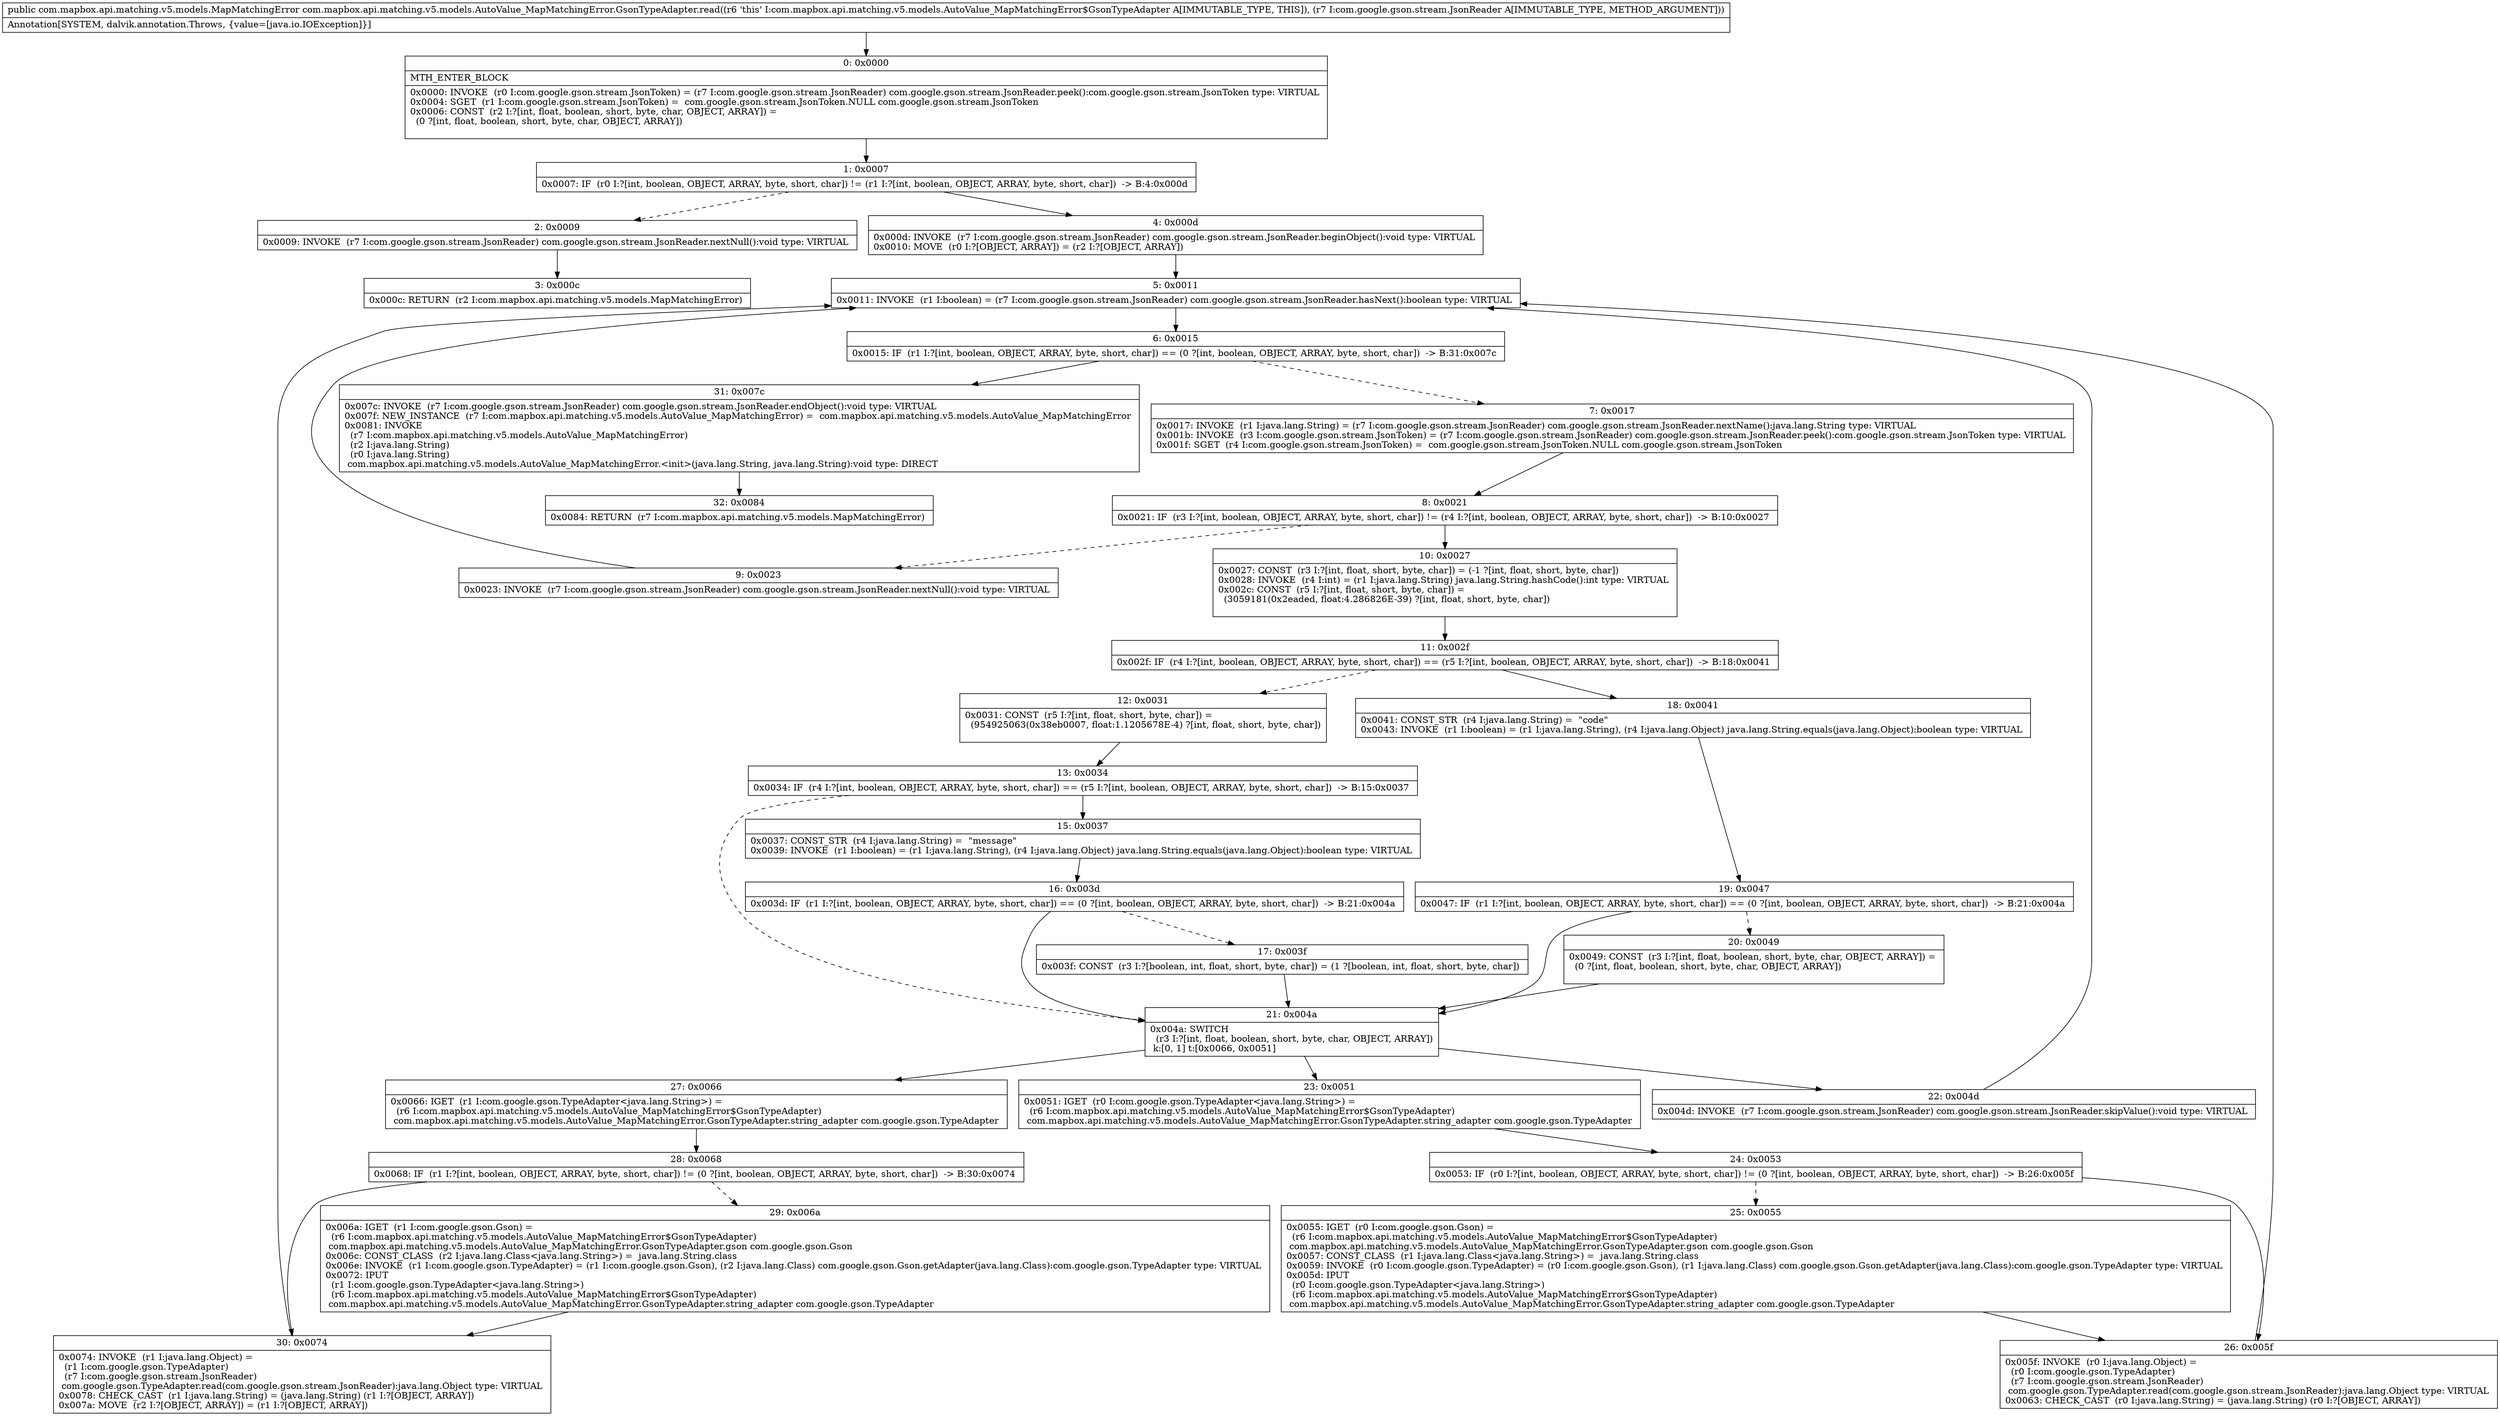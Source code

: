 digraph "CFG forcom.mapbox.api.matching.v5.models.AutoValue_MapMatchingError.GsonTypeAdapter.read(Lcom\/google\/gson\/stream\/JsonReader;)Lcom\/mapbox\/api\/matching\/v5\/models\/MapMatchingError;" {
Node_0 [shape=record,label="{0\:\ 0x0000|MTH_ENTER_BLOCK\l|0x0000: INVOKE  (r0 I:com.google.gson.stream.JsonToken) = (r7 I:com.google.gson.stream.JsonReader) com.google.gson.stream.JsonReader.peek():com.google.gson.stream.JsonToken type: VIRTUAL \l0x0004: SGET  (r1 I:com.google.gson.stream.JsonToken) =  com.google.gson.stream.JsonToken.NULL com.google.gson.stream.JsonToken \l0x0006: CONST  (r2 I:?[int, float, boolean, short, byte, char, OBJECT, ARRAY]) = \l  (0 ?[int, float, boolean, short, byte, char, OBJECT, ARRAY])\l \l}"];
Node_1 [shape=record,label="{1\:\ 0x0007|0x0007: IF  (r0 I:?[int, boolean, OBJECT, ARRAY, byte, short, char]) != (r1 I:?[int, boolean, OBJECT, ARRAY, byte, short, char])  \-\> B:4:0x000d \l}"];
Node_2 [shape=record,label="{2\:\ 0x0009|0x0009: INVOKE  (r7 I:com.google.gson.stream.JsonReader) com.google.gson.stream.JsonReader.nextNull():void type: VIRTUAL \l}"];
Node_3 [shape=record,label="{3\:\ 0x000c|0x000c: RETURN  (r2 I:com.mapbox.api.matching.v5.models.MapMatchingError) \l}"];
Node_4 [shape=record,label="{4\:\ 0x000d|0x000d: INVOKE  (r7 I:com.google.gson.stream.JsonReader) com.google.gson.stream.JsonReader.beginObject():void type: VIRTUAL \l0x0010: MOVE  (r0 I:?[OBJECT, ARRAY]) = (r2 I:?[OBJECT, ARRAY]) \l}"];
Node_5 [shape=record,label="{5\:\ 0x0011|0x0011: INVOKE  (r1 I:boolean) = (r7 I:com.google.gson.stream.JsonReader) com.google.gson.stream.JsonReader.hasNext():boolean type: VIRTUAL \l}"];
Node_6 [shape=record,label="{6\:\ 0x0015|0x0015: IF  (r1 I:?[int, boolean, OBJECT, ARRAY, byte, short, char]) == (0 ?[int, boolean, OBJECT, ARRAY, byte, short, char])  \-\> B:31:0x007c \l}"];
Node_7 [shape=record,label="{7\:\ 0x0017|0x0017: INVOKE  (r1 I:java.lang.String) = (r7 I:com.google.gson.stream.JsonReader) com.google.gson.stream.JsonReader.nextName():java.lang.String type: VIRTUAL \l0x001b: INVOKE  (r3 I:com.google.gson.stream.JsonToken) = (r7 I:com.google.gson.stream.JsonReader) com.google.gson.stream.JsonReader.peek():com.google.gson.stream.JsonToken type: VIRTUAL \l0x001f: SGET  (r4 I:com.google.gson.stream.JsonToken) =  com.google.gson.stream.JsonToken.NULL com.google.gson.stream.JsonToken \l}"];
Node_8 [shape=record,label="{8\:\ 0x0021|0x0021: IF  (r3 I:?[int, boolean, OBJECT, ARRAY, byte, short, char]) != (r4 I:?[int, boolean, OBJECT, ARRAY, byte, short, char])  \-\> B:10:0x0027 \l}"];
Node_9 [shape=record,label="{9\:\ 0x0023|0x0023: INVOKE  (r7 I:com.google.gson.stream.JsonReader) com.google.gson.stream.JsonReader.nextNull():void type: VIRTUAL \l}"];
Node_10 [shape=record,label="{10\:\ 0x0027|0x0027: CONST  (r3 I:?[int, float, short, byte, char]) = (\-1 ?[int, float, short, byte, char]) \l0x0028: INVOKE  (r4 I:int) = (r1 I:java.lang.String) java.lang.String.hashCode():int type: VIRTUAL \l0x002c: CONST  (r5 I:?[int, float, short, byte, char]) = \l  (3059181(0x2eaded, float:4.286826E\-39) ?[int, float, short, byte, char])\l \l}"];
Node_11 [shape=record,label="{11\:\ 0x002f|0x002f: IF  (r4 I:?[int, boolean, OBJECT, ARRAY, byte, short, char]) == (r5 I:?[int, boolean, OBJECT, ARRAY, byte, short, char])  \-\> B:18:0x0041 \l}"];
Node_12 [shape=record,label="{12\:\ 0x0031|0x0031: CONST  (r5 I:?[int, float, short, byte, char]) = \l  (954925063(0x38eb0007, float:1.1205678E\-4) ?[int, float, short, byte, char])\l \l}"];
Node_13 [shape=record,label="{13\:\ 0x0034|0x0034: IF  (r4 I:?[int, boolean, OBJECT, ARRAY, byte, short, char]) == (r5 I:?[int, boolean, OBJECT, ARRAY, byte, short, char])  \-\> B:15:0x0037 \l}"];
Node_15 [shape=record,label="{15\:\ 0x0037|0x0037: CONST_STR  (r4 I:java.lang.String) =  \"message\" \l0x0039: INVOKE  (r1 I:boolean) = (r1 I:java.lang.String), (r4 I:java.lang.Object) java.lang.String.equals(java.lang.Object):boolean type: VIRTUAL \l}"];
Node_16 [shape=record,label="{16\:\ 0x003d|0x003d: IF  (r1 I:?[int, boolean, OBJECT, ARRAY, byte, short, char]) == (0 ?[int, boolean, OBJECT, ARRAY, byte, short, char])  \-\> B:21:0x004a \l}"];
Node_17 [shape=record,label="{17\:\ 0x003f|0x003f: CONST  (r3 I:?[boolean, int, float, short, byte, char]) = (1 ?[boolean, int, float, short, byte, char]) \l}"];
Node_18 [shape=record,label="{18\:\ 0x0041|0x0041: CONST_STR  (r4 I:java.lang.String) =  \"code\" \l0x0043: INVOKE  (r1 I:boolean) = (r1 I:java.lang.String), (r4 I:java.lang.Object) java.lang.String.equals(java.lang.Object):boolean type: VIRTUAL \l}"];
Node_19 [shape=record,label="{19\:\ 0x0047|0x0047: IF  (r1 I:?[int, boolean, OBJECT, ARRAY, byte, short, char]) == (0 ?[int, boolean, OBJECT, ARRAY, byte, short, char])  \-\> B:21:0x004a \l}"];
Node_20 [shape=record,label="{20\:\ 0x0049|0x0049: CONST  (r3 I:?[int, float, boolean, short, byte, char, OBJECT, ARRAY]) = \l  (0 ?[int, float, boolean, short, byte, char, OBJECT, ARRAY])\l \l}"];
Node_21 [shape=record,label="{21\:\ 0x004a|0x004a: SWITCH  \l  (r3 I:?[int, float, boolean, short, byte, char, OBJECT, ARRAY])\l k:[0, 1] t:[0x0066, 0x0051] \l}"];
Node_22 [shape=record,label="{22\:\ 0x004d|0x004d: INVOKE  (r7 I:com.google.gson.stream.JsonReader) com.google.gson.stream.JsonReader.skipValue():void type: VIRTUAL \l}"];
Node_23 [shape=record,label="{23\:\ 0x0051|0x0051: IGET  (r0 I:com.google.gson.TypeAdapter\<java.lang.String\>) = \l  (r6 I:com.mapbox.api.matching.v5.models.AutoValue_MapMatchingError$GsonTypeAdapter)\l com.mapbox.api.matching.v5.models.AutoValue_MapMatchingError.GsonTypeAdapter.string_adapter com.google.gson.TypeAdapter \l}"];
Node_24 [shape=record,label="{24\:\ 0x0053|0x0053: IF  (r0 I:?[int, boolean, OBJECT, ARRAY, byte, short, char]) != (0 ?[int, boolean, OBJECT, ARRAY, byte, short, char])  \-\> B:26:0x005f \l}"];
Node_25 [shape=record,label="{25\:\ 0x0055|0x0055: IGET  (r0 I:com.google.gson.Gson) = \l  (r6 I:com.mapbox.api.matching.v5.models.AutoValue_MapMatchingError$GsonTypeAdapter)\l com.mapbox.api.matching.v5.models.AutoValue_MapMatchingError.GsonTypeAdapter.gson com.google.gson.Gson \l0x0057: CONST_CLASS  (r1 I:java.lang.Class\<java.lang.String\>) =  java.lang.String.class \l0x0059: INVOKE  (r0 I:com.google.gson.TypeAdapter) = (r0 I:com.google.gson.Gson), (r1 I:java.lang.Class) com.google.gson.Gson.getAdapter(java.lang.Class):com.google.gson.TypeAdapter type: VIRTUAL \l0x005d: IPUT  \l  (r0 I:com.google.gson.TypeAdapter\<java.lang.String\>)\l  (r6 I:com.mapbox.api.matching.v5.models.AutoValue_MapMatchingError$GsonTypeAdapter)\l com.mapbox.api.matching.v5.models.AutoValue_MapMatchingError.GsonTypeAdapter.string_adapter com.google.gson.TypeAdapter \l}"];
Node_26 [shape=record,label="{26\:\ 0x005f|0x005f: INVOKE  (r0 I:java.lang.Object) = \l  (r0 I:com.google.gson.TypeAdapter)\l  (r7 I:com.google.gson.stream.JsonReader)\l com.google.gson.TypeAdapter.read(com.google.gson.stream.JsonReader):java.lang.Object type: VIRTUAL \l0x0063: CHECK_CAST  (r0 I:java.lang.String) = (java.lang.String) (r0 I:?[OBJECT, ARRAY]) \l}"];
Node_27 [shape=record,label="{27\:\ 0x0066|0x0066: IGET  (r1 I:com.google.gson.TypeAdapter\<java.lang.String\>) = \l  (r6 I:com.mapbox.api.matching.v5.models.AutoValue_MapMatchingError$GsonTypeAdapter)\l com.mapbox.api.matching.v5.models.AutoValue_MapMatchingError.GsonTypeAdapter.string_adapter com.google.gson.TypeAdapter \l}"];
Node_28 [shape=record,label="{28\:\ 0x0068|0x0068: IF  (r1 I:?[int, boolean, OBJECT, ARRAY, byte, short, char]) != (0 ?[int, boolean, OBJECT, ARRAY, byte, short, char])  \-\> B:30:0x0074 \l}"];
Node_29 [shape=record,label="{29\:\ 0x006a|0x006a: IGET  (r1 I:com.google.gson.Gson) = \l  (r6 I:com.mapbox.api.matching.v5.models.AutoValue_MapMatchingError$GsonTypeAdapter)\l com.mapbox.api.matching.v5.models.AutoValue_MapMatchingError.GsonTypeAdapter.gson com.google.gson.Gson \l0x006c: CONST_CLASS  (r2 I:java.lang.Class\<java.lang.String\>) =  java.lang.String.class \l0x006e: INVOKE  (r1 I:com.google.gson.TypeAdapter) = (r1 I:com.google.gson.Gson), (r2 I:java.lang.Class) com.google.gson.Gson.getAdapter(java.lang.Class):com.google.gson.TypeAdapter type: VIRTUAL \l0x0072: IPUT  \l  (r1 I:com.google.gson.TypeAdapter\<java.lang.String\>)\l  (r6 I:com.mapbox.api.matching.v5.models.AutoValue_MapMatchingError$GsonTypeAdapter)\l com.mapbox.api.matching.v5.models.AutoValue_MapMatchingError.GsonTypeAdapter.string_adapter com.google.gson.TypeAdapter \l}"];
Node_30 [shape=record,label="{30\:\ 0x0074|0x0074: INVOKE  (r1 I:java.lang.Object) = \l  (r1 I:com.google.gson.TypeAdapter)\l  (r7 I:com.google.gson.stream.JsonReader)\l com.google.gson.TypeAdapter.read(com.google.gson.stream.JsonReader):java.lang.Object type: VIRTUAL \l0x0078: CHECK_CAST  (r1 I:java.lang.String) = (java.lang.String) (r1 I:?[OBJECT, ARRAY]) \l0x007a: MOVE  (r2 I:?[OBJECT, ARRAY]) = (r1 I:?[OBJECT, ARRAY]) \l}"];
Node_31 [shape=record,label="{31\:\ 0x007c|0x007c: INVOKE  (r7 I:com.google.gson.stream.JsonReader) com.google.gson.stream.JsonReader.endObject():void type: VIRTUAL \l0x007f: NEW_INSTANCE  (r7 I:com.mapbox.api.matching.v5.models.AutoValue_MapMatchingError) =  com.mapbox.api.matching.v5.models.AutoValue_MapMatchingError \l0x0081: INVOKE  \l  (r7 I:com.mapbox.api.matching.v5.models.AutoValue_MapMatchingError)\l  (r2 I:java.lang.String)\l  (r0 I:java.lang.String)\l com.mapbox.api.matching.v5.models.AutoValue_MapMatchingError.\<init\>(java.lang.String, java.lang.String):void type: DIRECT \l}"];
Node_32 [shape=record,label="{32\:\ 0x0084|0x0084: RETURN  (r7 I:com.mapbox.api.matching.v5.models.MapMatchingError) \l}"];
MethodNode[shape=record,label="{public com.mapbox.api.matching.v5.models.MapMatchingError com.mapbox.api.matching.v5.models.AutoValue_MapMatchingError.GsonTypeAdapter.read((r6 'this' I:com.mapbox.api.matching.v5.models.AutoValue_MapMatchingError$GsonTypeAdapter A[IMMUTABLE_TYPE, THIS]), (r7 I:com.google.gson.stream.JsonReader A[IMMUTABLE_TYPE, METHOD_ARGUMENT]))  | Annotation[SYSTEM, dalvik.annotation.Throws, \{value=[java.io.IOException]\}]\l}"];
MethodNode -> Node_0;
Node_0 -> Node_1;
Node_1 -> Node_2[style=dashed];
Node_1 -> Node_4;
Node_2 -> Node_3;
Node_4 -> Node_5;
Node_5 -> Node_6;
Node_6 -> Node_7[style=dashed];
Node_6 -> Node_31;
Node_7 -> Node_8;
Node_8 -> Node_9[style=dashed];
Node_8 -> Node_10;
Node_9 -> Node_5;
Node_10 -> Node_11;
Node_11 -> Node_12[style=dashed];
Node_11 -> Node_18;
Node_12 -> Node_13;
Node_13 -> Node_15;
Node_13 -> Node_21[style=dashed];
Node_15 -> Node_16;
Node_16 -> Node_17[style=dashed];
Node_16 -> Node_21;
Node_17 -> Node_21;
Node_18 -> Node_19;
Node_19 -> Node_20[style=dashed];
Node_19 -> Node_21;
Node_20 -> Node_21;
Node_21 -> Node_22;
Node_21 -> Node_23;
Node_21 -> Node_27;
Node_22 -> Node_5;
Node_23 -> Node_24;
Node_24 -> Node_25[style=dashed];
Node_24 -> Node_26;
Node_25 -> Node_26;
Node_26 -> Node_5;
Node_27 -> Node_28;
Node_28 -> Node_29[style=dashed];
Node_28 -> Node_30;
Node_29 -> Node_30;
Node_30 -> Node_5;
Node_31 -> Node_32;
}

